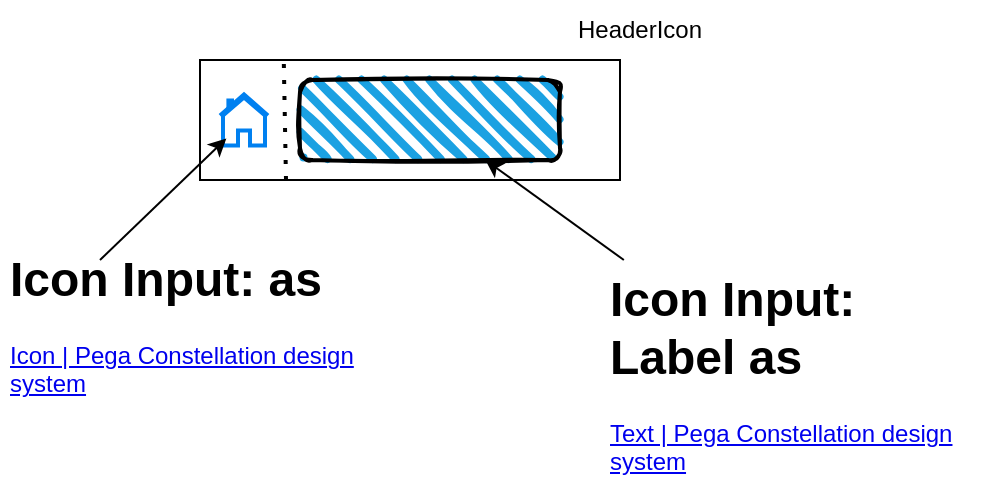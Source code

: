 <mxfile version="22.1.16" type="github">
  <diagram name="Page-1" id="N3_fSPIRsvPXqvqLCS4E">
    <mxGraphModel dx="1042" dy="569" grid="1" gridSize="10" guides="1" tooltips="1" connect="1" arrows="1" fold="1" page="1" pageScale="1" pageWidth="827" pageHeight="1169" math="0" shadow="0">
      <root>
        <mxCell id="0" />
        <mxCell id="1" parent="0" />
        <mxCell id="3X6H7SgbxtwTs5WAB30O-1" value="" style="rounded=0;whiteSpace=wrap;html=1;" vertex="1" parent="1">
          <mxGeometry x="260" y="270" width="210" height="60" as="geometry" />
        </mxCell>
        <mxCell id="3X6H7SgbxtwTs5WAB30O-2" value="HeaderIcon" style="text;html=1;strokeColor=none;fillColor=none;align=center;verticalAlign=middle;whiteSpace=wrap;rounded=0;" vertex="1" parent="1">
          <mxGeometry x="450" y="240" width="60" height="30" as="geometry" />
        </mxCell>
        <mxCell id="3X6H7SgbxtwTs5WAB30O-3" value="" style="html=1;verticalLabelPosition=bottom;align=center;labelBackgroundColor=#ffffff;verticalAlign=top;strokeWidth=2;strokeColor=#0080F0;shadow=0;dashed=0;shape=mxgraph.ios7.icons.home;" vertex="1" parent="1">
          <mxGeometry x="270" y="287.25" width="24" height="25.5" as="geometry" />
        </mxCell>
        <mxCell id="3X6H7SgbxtwTs5WAB30O-4" value="" style="rounded=1;whiteSpace=wrap;html=1;strokeWidth=2;fillWeight=4;hachureGap=8;hachureAngle=45;fillColor=#1ba1e2;sketch=1;" vertex="1" parent="1">
          <mxGeometry x="310" y="280" width="130" height="40" as="geometry" />
        </mxCell>
        <mxCell id="3X6H7SgbxtwTs5WAB30O-5" value="" style="endArrow=classic;html=1;rounded=0;entryX=0.133;entryY=0.861;entryDx=0;entryDy=0;entryPerimeter=0;" edge="1" parent="1" target="3X6H7SgbxtwTs5WAB30O-3">
          <mxGeometry width="50" height="50" relative="1" as="geometry">
            <mxPoint x="210" y="370" as="sourcePoint" />
            <mxPoint x="260" y="320" as="targetPoint" />
          </mxGeometry>
        </mxCell>
        <mxCell id="3X6H7SgbxtwTs5WAB30O-6" value="" style="endArrow=none;dashed=1;html=1;dashPattern=1 3;strokeWidth=2;rounded=0;entryX=0.185;entryY=-0.027;entryDx=0;entryDy=0;entryPerimeter=0;" edge="1" parent="1">
          <mxGeometry width="50" height="50" relative="1" as="geometry">
            <mxPoint x="303" y="330" as="sourcePoint" />
            <mxPoint x="301.85" y="268.38" as="targetPoint" />
          </mxGeometry>
        </mxCell>
        <mxCell id="3X6H7SgbxtwTs5WAB30O-7" value="&lt;h1&gt;&lt;span style=&quot;background-color: initial;&quot;&gt;Icon Input: as&amp;nbsp;&lt;/span&gt;&lt;br&gt;&lt;/h1&gt;&lt;a href=&quot;https://design.pega.com/develop/icon/&quot;&gt;Icon | Pega Constellation design system&lt;/a&gt;" style="text;html=1;strokeColor=none;fillColor=none;spacing=5;spacingTop=-20;whiteSpace=wrap;overflow=hidden;rounded=0;" vertex="1" parent="1">
          <mxGeometry x="160" y="360" width="190" height="120" as="geometry" />
        </mxCell>
        <mxCell id="3X6H7SgbxtwTs5WAB30O-8" value="&lt;h1&gt;&lt;span style=&quot;background-color: initial;&quot;&gt;Icon Input: Label as&lt;/span&gt;&lt;/h1&gt;&lt;a href=&quot;https://design.pega.com/develop/text/&quot;&gt;Text | Pega Constellation design system&lt;/a&gt;" style="text;html=1;strokeColor=none;fillColor=none;spacing=5;spacingTop=-20;whiteSpace=wrap;overflow=hidden;rounded=0;" vertex="1" parent="1">
          <mxGeometry x="460" y="370" width="190" height="120" as="geometry" />
        </mxCell>
        <mxCell id="3X6H7SgbxtwTs5WAB30O-9" value="" style="endArrow=classic;html=1;rounded=0;" edge="1" parent="1" source="3X6H7SgbxtwTs5WAB30O-8" target="3X6H7SgbxtwTs5WAB30O-4">
          <mxGeometry width="50" height="50" relative="1" as="geometry">
            <mxPoint x="530" y="350" as="sourcePoint" />
            <mxPoint x="580" y="300" as="targetPoint" />
          </mxGeometry>
        </mxCell>
      </root>
    </mxGraphModel>
  </diagram>
</mxfile>
